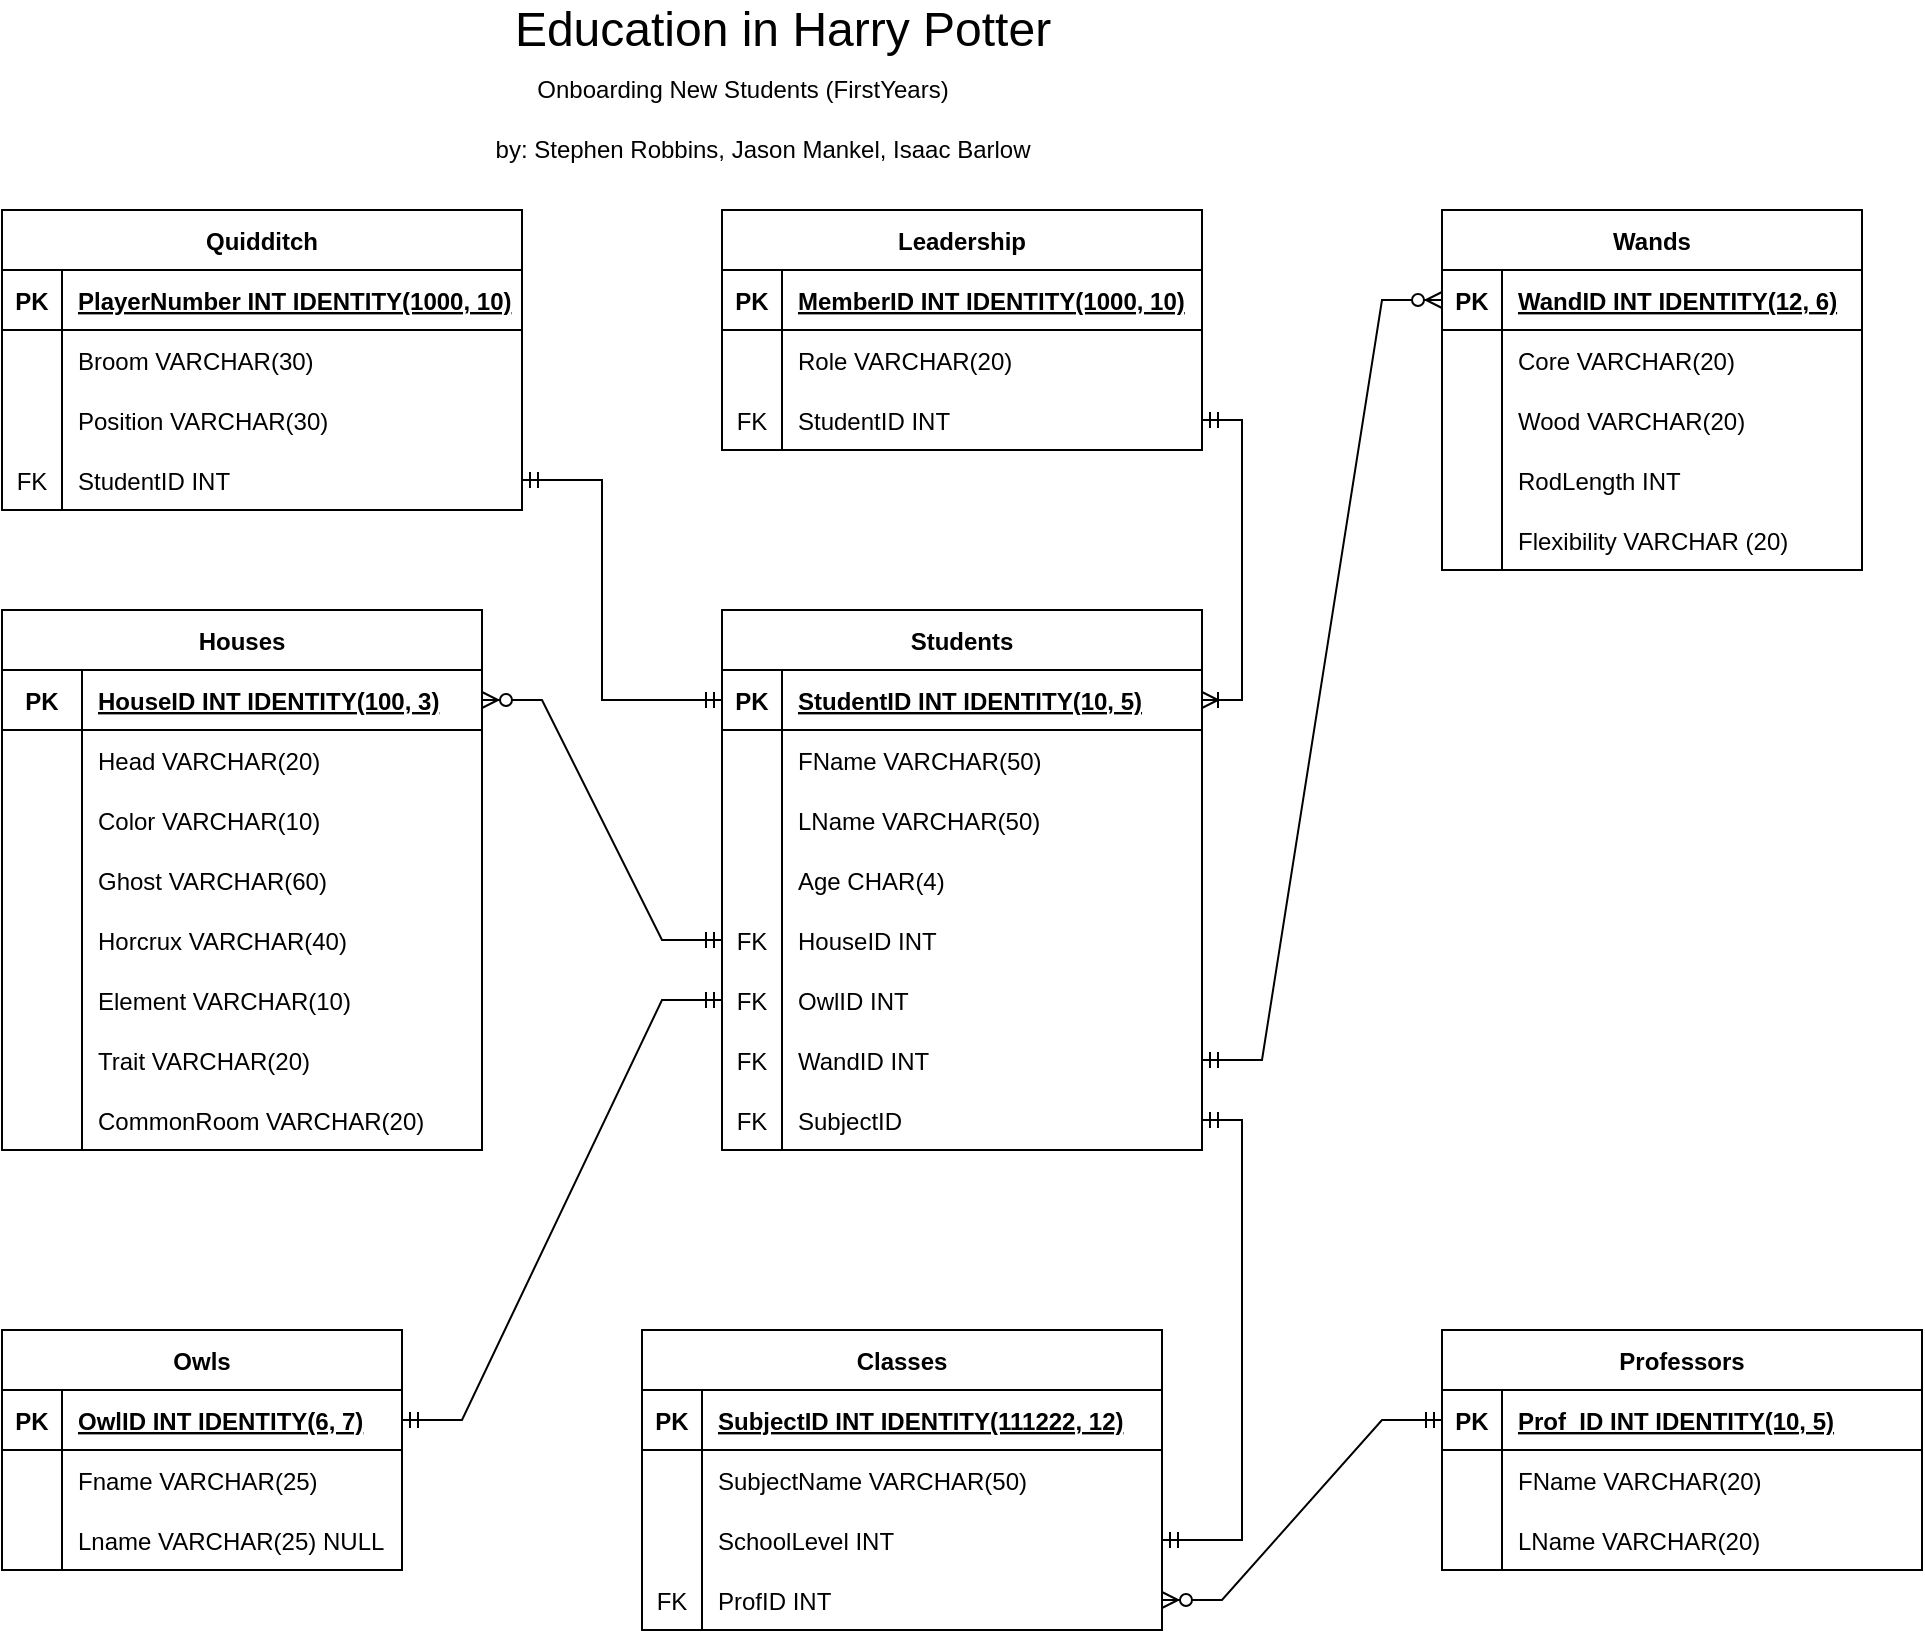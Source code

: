 <mxfile version="17.4.3" type="github">
  <diagram id="U9MsJxQ1fenHRwTIjCpt" name="Page-1">
    <mxGraphModel dx="722" dy="573" grid="1" gridSize="10" guides="1" tooltips="1" connect="0" arrows="0" fold="1" page="1" pageScale="1" pageWidth="850" pageHeight="1100" math="0" shadow="0">
      <root>
        <mxCell id="0" />
        <mxCell id="1" parent="0" />
        <mxCell id="-ZG44ZCdOxZZcYwlkN5d-154" value="Students" style="shape=table;startSize=30;container=1;collapsible=1;childLayout=tableLayout;fixedRows=1;rowLines=0;fontStyle=1;align=center;resizeLast=1;" parent="1" vertex="1">
          <mxGeometry x="440" y="360" width="240" height="270" as="geometry" />
        </mxCell>
        <mxCell id="-ZG44ZCdOxZZcYwlkN5d-155" value="" style="shape=tableRow;horizontal=0;startSize=0;swimlaneHead=0;swimlaneBody=0;fillColor=none;collapsible=0;dropTarget=0;points=[[0,0.5],[1,0.5]];portConstraint=eastwest;top=0;left=0;right=0;bottom=1;" parent="-ZG44ZCdOxZZcYwlkN5d-154" vertex="1">
          <mxGeometry y="30" width="240" height="30" as="geometry" />
        </mxCell>
        <mxCell id="-ZG44ZCdOxZZcYwlkN5d-156" value="PK" style="shape=partialRectangle;connectable=0;fillColor=none;top=0;left=0;bottom=0;right=0;fontStyle=1;overflow=hidden;" parent="-ZG44ZCdOxZZcYwlkN5d-155" vertex="1">
          <mxGeometry width="30" height="30" as="geometry">
            <mxRectangle width="30" height="30" as="alternateBounds" />
          </mxGeometry>
        </mxCell>
        <mxCell id="-ZG44ZCdOxZZcYwlkN5d-157" value="StudentID INT IDENTITY(10, 5)" style="shape=partialRectangle;connectable=0;fillColor=none;top=0;left=0;bottom=0;right=0;align=left;spacingLeft=6;fontStyle=5;overflow=hidden;" parent="-ZG44ZCdOxZZcYwlkN5d-155" vertex="1">
          <mxGeometry x="30" width="210" height="30" as="geometry">
            <mxRectangle width="210" height="30" as="alternateBounds" />
          </mxGeometry>
        </mxCell>
        <mxCell id="-ZG44ZCdOxZZcYwlkN5d-158" value="" style="shape=tableRow;horizontal=0;startSize=0;swimlaneHead=0;swimlaneBody=0;fillColor=none;collapsible=0;dropTarget=0;points=[[0,0.5],[1,0.5]];portConstraint=eastwest;top=0;left=0;right=0;bottom=0;" parent="-ZG44ZCdOxZZcYwlkN5d-154" vertex="1">
          <mxGeometry y="60" width="240" height="30" as="geometry" />
        </mxCell>
        <mxCell id="-ZG44ZCdOxZZcYwlkN5d-159" value="" style="shape=partialRectangle;connectable=0;fillColor=none;top=0;left=0;bottom=0;right=0;editable=1;overflow=hidden;" parent="-ZG44ZCdOxZZcYwlkN5d-158" vertex="1">
          <mxGeometry width="30" height="30" as="geometry">
            <mxRectangle width="30" height="30" as="alternateBounds" />
          </mxGeometry>
        </mxCell>
        <mxCell id="-ZG44ZCdOxZZcYwlkN5d-160" value="FName VARCHAR(50)" style="shape=partialRectangle;connectable=0;fillColor=none;top=0;left=0;bottom=0;right=0;align=left;spacingLeft=6;overflow=hidden;" parent="-ZG44ZCdOxZZcYwlkN5d-158" vertex="1">
          <mxGeometry x="30" width="210" height="30" as="geometry">
            <mxRectangle width="210" height="30" as="alternateBounds" />
          </mxGeometry>
        </mxCell>
        <mxCell id="-ZG44ZCdOxZZcYwlkN5d-161" value="" style="shape=tableRow;horizontal=0;startSize=0;swimlaneHead=0;swimlaneBody=0;fillColor=none;collapsible=0;dropTarget=0;points=[[0,0.5],[1,0.5]];portConstraint=eastwest;top=0;left=0;right=0;bottom=0;" parent="-ZG44ZCdOxZZcYwlkN5d-154" vertex="1">
          <mxGeometry y="90" width="240" height="30" as="geometry" />
        </mxCell>
        <mxCell id="-ZG44ZCdOxZZcYwlkN5d-162" value="" style="shape=partialRectangle;connectable=0;fillColor=none;top=0;left=0;bottom=0;right=0;editable=1;overflow=hidden;" parent="-ZG44ZCdOxZZcYwlkN5d-161" vertex="1">
          <mxGeometry width="30" height="30" as="geometry">
            <mxRectangle width="30" height="30" as="alternateBounds" />
          </mxGeometry>
        </mxCell>
        <mxCell id="-ZG44ZCdOxZZcYwlkN5d-163" value="LName VARCHAR(50)" style="shape=partialRectangle;connectable=0;fillColor=none;top=0;left=0;bottom=0;right=0;align=left;spacingLeft=6;overflow=hidden;" parent="-ZG44ZCdOxZZcYwlkN5d-161" vertex="1">
          <mxGeometry x="30" width="210" height="30" as="geometry">
            <mxRectangle width="210" height="30" as="alternateBounds" />
          </mxGeometry>
        </mxCell>
        <mxCell id="-ZG44ZCdOxZZcYwlkN5d-164" value="" style="shape=tableRow;horizontal=0;startSize=0;swimlaneHead=0;swimlaneBody=0;fillColor=none;collapsible=0;dropTarget=0;points=[[0,0.5],[1,0.5]];portConstraint=eastwest;top=0;left=0;right=0;bottom=0;" parent="-ZG44ZCdOxZZcYwlkN5d-154" vertex="1">
          <mxGeometry y="120" width="240" height="30" as="geometry" />
        </mxCell>
        <mxCell id="-ZG44ZCdOxZZcYwlkN5d-165" value="" style="shape=partialRectangle;connectable=0;fillColor=none;top=0;left=0;bottom=0;right=0;editable=1;overflow=hidden;" parent="-ZG44ZCdOxZZcYwlkN5d-164" vertex="1">
          <mxGeometry width="30" height="30" as="geometry">
            <mxRectangle width="30" height="30" as="alternateBounds" />
          </mxGeometry>
        </mxCell>
        <mxCell id="-ZG44ZCdOxZZcYwlkN5d-166" value="Age CHAR(4)" style="shape=partialRectangle;connectable=0;fillColor=none;top=0;left=0;bottom=0;right=0;align=left;spacingLeft=6;overflow=hidden;" parent="-ZG44ZCdOxZZcYwlkN5d-164" vertex="1">
          <mxGeometry x="30" width="210" height="30" as="geometry">
            <mxRectangle width="210" height="30" as="alternateBounds" />
          </mxGeometry>
        </mxCell>
        <mxCell id="-ZG44ZCdOxZZcYwlkN5d-338" value="" style="shape=tableRow;horizontal=0;startSize=0;swimlaneHead=0;swimlaneBody=0;fillColor=none;collapsible=0;dropTarget=0;points=[[0,0.5],[1,0.5]];portConstraint=eastwest;top=0;left=0;right=0;bottom=0;" parent="-ZG44ZCdOxZZcYwlkN5d-154" vertex="1">
          <mxGeometry y="150" width="240" height="30" as="geometry" />
        </mxCell>
        <mxCell id="-ZG44ZCdOxZZcYwlkN5d-339" value="FK" style="shape=partialRectangle;connectable=0;fillColor=none;top=0;left=0;bottom=0;right=0;editable=1;overflow=hidden;" parent="-ZG44ZCdOxZZcYwlkN5d-338" vertex="1">
          <mxGeometry width="30" height="30" as="geometry">
            <mxRectangle width="30" height="30" as="alternateBounds" />
          </mxGeometry>
        </mxCell>
        <mxCell id="-ZG44ZCdOxZZcYwlkN5d-340" value="HouseID INT" style="shape=partialRectangle;connectable=0;fillColor=none;top=0;left=0;bottom=0;right=0;align=left;spacingLeft=6;overflow=hidden;" parent="-ZG44ZCdOxZZcYwlkN5d-338" vertex="1">
          <mxGeometry x="30" width="210" height="30" as="geometry">
            <mxRectangle width="210" height="30" as="alternateBounds" />
          </mxGeometry>
        </mxCell>
        <mxCell id="-ZG44ZCdOxZZcYwlkN5d-347" value="" style="shape=tableRow;horizontal=0;startSize=0;swimlaneHead=0;swimlaneBody=0;fillColor=none;collapsible=0;dropTarget=0;points=[[0,0.5],[1,0.5]];portConstraint=eastwest;top=0;left=0;right=0;bottom=0;" parent="-ZG44ZCdOxZZcYwlkN5d-154" vertex="1">
          <mxGeometry y="180" width="240" height="30" as="geometry" />
        </mxCell>
        <mxCell id="-ZG44ZCdOxZZcYwlkN5d-348" value="FK" style="shape=partialRectangle;connectable=0;fillColor=none;top=0;left=0;bottom=0;right=0;editable=1;overflow=hidden;" parent="-ZG44ZCdOxZZcYwlkN5d-347" vertex="1">
          <mxGeometry width="30" height="30" as="geometry">
            <mxRectangle width="30" height="30" as="alternateBounds" />
          </mxGeometry>
        </mxCell>
        <mxCell id="-ZG44ZCdOxZZcYwlkN5d-349" value="OwlID INT" style="shape=partialRectangle;connectable=0;fillColor=none;top=0;left=0;bottom=0;right=0;align=left;spacingLeft=6;overflow=hidden;" parent="-ZG44ZCdOxZZcYwlkN5d-347" vertex="1">
          <mxGeometry x="30" width="210" height="30" as="geometry">
            <mxRectangle width="210" height="30" as="alternateBounds" />
          </mxGeometry>
        </mxCell>
        <mxCell id="-ZG44ZCdOxZZcYwlkN5d-344" value="" style="shape=tableRow;horizontal=0;startSize=0;swimlaneHead=0;swimlaneBody=0;fillColor=none;collapsible=0;dropTarget=0;points=[[0,0.5],[1,0.5]];portConstraint=eastwest;top=0;left=0;right=0;bottom=0;" parent="-ZG44ZCdOxZZcYwlkN5d-154" vertex="1">
          <mxGeometry y="210" width="240" height="30" as="geometry" />
        </mxCell>
        <mxCell id="-ZG44ZCdOxZZcYwlkN5d-345" value="FK" style="shape=partialRectangle;connectable=0;fillColor=none;top=0;left=0;bottom=0;right=0;editable=1;overflow=hidden;" parent="-ZG44ZCdOxZZcYwlkN5d-344" vertex="1">
          <mxGeometry width="30" height="30" as="geometry">
            <mxRectangle width="30" height="30" as="alternateBounds" />
          </mxGeometry>
        </mxCell>
        <mxCell id="-ZG44ZCdOxZZcYwlkN5d-346" value="WandID INT" style="shape=partialRectangle;connectable=0;fillColor=none;top=0;left=0;bottom=0;right=0;align=left;spacingLeft=6;overflow=hidden;" parent="-ZG44ZCdOxZZcYwlkN5d-344" vertex="1">
          <mxGeometry x="30" width="210" height="30" as="geometry">
            <mxRectangle width="210" height="30" as="alternateBounds" />
          </mxGeometry>
        </mxCell>
        <mxCell id="-ZG44ZCdOxZZcYwlkN5d-341" value="" style="shape=tableRow;horizontal=0;startSize=0;swimlaneHead=0;swimlaneBody=0;fillColor=none;collapsible=0;dropTarget=0;points=[[0,0.5],[1,0.5]];portConstraint=eastwest;top=0;left=0;right=0;bottom=0;" parent="-ZG44ZCdOxZZcYwlkN5d-154" vertex="1">
          <mxGeometry y="240" width="240" height="30" as="geometry" />
        </mxCell>
        <mxCell id="-ZG44ZCdOxZZcYwlkN5d-342" value="FK" style="shape=partialRectangle;connectable=0;fillColor=none;top=0;left=0;bottom=0;right=0;editable=1;overflow=hidden;" parent="-ZG44ZCdOxZZcYwlkN5d-341" vertex="1">
          <mxGeometry width="30" height="30" as="geometry">
            <mxRectangle width="30" height="30" as="alternateBounds" />
          </mxGeometry>
        </mxCell>
        <mxCell id="-ZG44ZCdOxZZcYwlkN5d-343" value="SubjectID" style="shape=partialRectangle;connectable=0;fillColor=none;top=0;left=0;bottom=0;right=0;align=left;spacingLeft=6;overflow=hidden;" parent="-ZG44ZCdOxZZcYwlkN5d-341" vertex="1">
          <mxGeometry x="30" width="210" height="30" as="geometry">
            <mxRectangle width="210" height="30" as="alternateBounds" />
          </mxGeometry>
        </mxCell>
        <mxCell id="-ZG44ZCdOxZZcYwlkN5d-170" value="Houses" style="shape=table;startSize=30;container=1;collapsible=1;childLayout=tableLayout;fixedRows=1;rowLines=0;fontStyle=1;align=center;resizeLast=1;" parent="1" vertex="1">
          <mxGeometry x="80" y="360" width="240" height="270" as="geometry" />
        </mxCell>
        <mxCell id="-ZG44ZCdOxZZcYwlkN5d-171" value="" style="shape=tableRow;horizontal=0;startSize=0;swimlaneHead=0;swimlaneBody=0;fillColor=none;collapsible=0;dropTarget=0;points=[[0,0.5],[1,0.5]];portConstraint=eastwest;top=0;left=0;right=0;bottom=1;" parent="-ZG44ZCdOxZZcYwlkN5d-170" vertex="1">
          <mxGeometry y="30" width="240" height="30" as="geometry" />
        </mxCell>
        <mxCell id="-ZG44ZCdOxZZcYwlkN5d-172" value="PK" style="shape=partialRectangle;connectable=0;fillColor=none;top=0;left=0;bottom=0;right=0;fontStyle=1;overflow=hidden;" parent="-ZG44ZCdOxZZcYwlkN5d-171" vertex="1">
          <mxGeometry width="40" height="30" as="geometry">
            <mxRectangle width="40" height="30" as="alternateBounds" />
          </mxGeometry>
        </mxCell>
        <mxCell id="-ZG44ZCdOxZZcYwlkN5d-173" value="HouseID INT IDENTITY(100, 3)" style="shape=partialRectangle;connectable=0;fillColor=none;top=0;left=0;bottom=0;right=0;align=left;spacingLeft=6;fontStyle=5;overflow=hidden;" parent="-ZG44ZCdOxZZcYwlkN5d-171" vertex="1">
          <mxGeometry x="40" width="200" height="30" as="geometry">
            <mxRectangle width="200" height="30" as="alternateBounds" />
          </mxGeometry>
        </mxCell>
        <mxCell id="-ZG44ZCdOxZZcYwlkN5d-177" value="" style="shape=tableRow;horizontal=0;startSize=0;swimlaneHead=0;swimlaneBody=0;fillColor=none;collapsible=0;dropTarget=0;points=[[0,0.5],[1,0.5]];portConstraint=eastwest;top=0;left=0;right=0;bottom=0;" parent="-ZG44ZCdOxZZcYwlkN5d-170" vertex="1">
          <mxGeometry y="60" width="240" height="30" as="geometry" />
        </mxCell>
        <mxCell id="-ZG44ZCdOxZZcYwlkN5d-178" value="" style="shape=partialRectangle;connectable=0;fillColor=none;top=0;left=0;bottom=0;right=0;editable=1;overflow=hidden;" parent="-ZG44ZCdOxZZcYwlkN5d-177" vertex="1">
          <mxGeometry width="40" height="30" as="geometry">
            <mxRectangle width="40" height="30" as="alternateBounds" />
          </mxGeometry>
        </mxCell>
        <mxCell id="-ZG44ZCdOxZZcYwlkN5d-179" value="Head VARCHAR(20)" style="shape=partialRectangle;connectable=0;fillColor=none;top=0;left=0;bottom=0;right=0;align=left;spacingLeft=6;overflow=hidden;" parent="-ZG44ZCdOxZZcYwlkN5d-177" vertex="1">
          <mxGeometry x="40" width="200" height="30" as="geometry">
            <mxRectangle width="200" height="30" as="alternateBounds" />
          </mxGeometry>
        </mxCell>
        <mxCell id="-ZG44ZCdOxZZcYwlkN5d-180" value="" style="shape=tableRow;horizontal=0;startSize=0;swimlaneHead=0;swimlaneBody=0;fillColor=none;collapsible=0;dropTarget=0;points=[[0,0.5],[1,0.5]];portConstraint=eastwest;top=0;left=0;right=0;bottom=0;" parent="-ZG44ZCdOxZZcYwlkN5d-170" vertex="1">
          <mxGeometry y="90" width="240" height="30" as="geometry" />
        </mxCell>
        <mxCell id="-ZG44ZCdOxZZcYwlkN5d-181" value="" style="shape=partialRectangle;connectable=0;fillColor=none;top=0;left=0;bottom=0;right=0;editable=1;overflow=hidden;" parent="-ZG44ZCdOxZZcYwlkN5d-180" vertex="1">
          <mxGeometry width="40" height="30" as="geometry">
            <mxRectangle width="40" height="30" as="alternateBounds" />
          </mxGeometry>
        </mxCell>
        <mxCell id="-ZG44ZCdOxZZcYwlkN5d-182" value="Color VARCHAR(10)" style="shape=partialRectangle;connectable=0;fillColor=none;top=0;left=0;bottom=0;right=0;align=left;spacingLeft=6;overflow=hidden;" parent="-ZG44ZCdOxZZcYwlkN5d-180" vertex="1">
          <mxGeometry x="40" width="200" height="30" as="geometry">
            <mxRectangle width="200" height="30" as="alternateBounds" />
          </mxGeometry>
        </mxCell>
        <mxCell id="-ZG44ZCdOxZZcYwlkN5d-183" value="" style="shape=tableRow;horizontal=0;startSize=0;swimlaneHead=0;swimlaneBody=0;fillColor=none;collapsible=0;dropTarget=0;points=[[0,0.5],[1,0.5]];portConstraint=eastwest;top=0;left=0;right=0;bottom=0;" parent="-ZG44ZCdOxZZcYwlkN5d-170" vertex="1">
          <mxGeometry y="120" width="240" height="30" as="geometry" />
        </mxCell>
        <mxCell id="-ZG44ZCdOxZZcYwlkN5d-184" value="" style="shape=partialRectangle;connectable=0;fillColor=none;top=0;left=0;bottom=0;right=0;editable=1;overflow=hidden;" parent="-ZG44ZCdOxZZcYwlkN5d-183" vertex="1">
          <mxGeometry width="40" height="30" as="geometry">
            <mxRectangle width="40" height="30" as="alternateBounds" />
          </mxGeometry>
        </mxCell>
        <mxCell id="-ZG44ZCdOxZZcYwlkN5d-185" value="Ghost VARCHAR(60)" style="shape=partialRectangle;connectable=0;fillColor=none;top=0;left=0;bottom=0;right=0;align=left;spacingLeft=6;overflow=hidden;" parent="-ZG44ZCdOxZZcYwlkN5d-183" vertex="1">
          <mxGeometry x="40" width="200" height="30" as="geometry">
            <mxRectangle width="200" height="30" as="alternateBounds" />
          </mxGeometry>
        </mxCell>
        <mxCell id="-ZG44ZCdOxZZcYwlkN5d-186" value="" style="shape=tableRow;horizontal=0;startSize=0;swimlaneHead=0;swimlaneBody=0;fillColor=none;collapsible=0;dropTarget=0;points=[[0,0.5],[1,0.5]];portConstraint=eastwest;top=0;left=0;right=0;bottom=0;" parent="-ZG44ZCdOxZZcYwlkN5d-170" vertex="1">
          <mxGeometry y="150" width="240" height="30" as="geometry" />
        </mxCell>
        <mxCell id="-ZG44ZCdOxZZcYwlkN5d-187" value="" style="shape=partialRectangle;connectable=0;fillColor=none;top=0;left=0;bottom=0;right=0;editable=1;overflow=hidden;" parent="-ZG44ZCdOxZZcYwlkN5d-186" vertex="1">
          <mxGeometry width="40" height="30" as="geometry">
            <mxRectangle width="40" height="30" as="alternateBounds" />
          </mxGeometry>
        </mxCell>
        <mxCell id="-ZG44ZCdOxZZcYwlkN5d-188" value="Horcrux VARCHAR(40)" style="shape=partialRectangle;connectable=0;fillColor=none;top=0;left=0;bottom=0;right=0;align=left;spacingLeft=6;overflow=hidden;" parent="-ZG44ZCdOxZZcYwlkN5d-186" vertex="1">
          <mxGeometry x="40" width="200" height="30" as="geometry">
            <mxRectangle width="200" height="30" as="alternateBounds" />
          </mxGeometry>
        </mxCell>
        <mxCell id="-ZG44ZCdOxZZcYwlkN5d-189" value="" style="shape=tableRow;horizontal=0;startSize=0;swimlaneHead=0;swimlaneBody=0;fillColor=none;collapsible=0;dropTarget=0;points=[[0,0.5],[1,0.5]];portConstraint=eastwest;top=0;left=0;right=0;bottom=0;" parent="-ZG44ZCdOxZZcYwlkN5d-170" vertex="1">
          <mxGeometry y="180" width="240" height="30" as="geometry" />
        </mxCell>
        <mxCell id="-ZG44ZCdOxZZcYwlkN5d-190" value="" style="shape=partialRectangle;connectable=0;fillColor=none;top=0;left=0;bottom=0;right=0;editable=1;overflow=hidden;" parent="-ZG44ZCdOxZZcYwlkN5d-189" vertex="1">
          <mxGeometry width="40" height="30" as="geometry">
            <mxRectangle width="40" height="30" as="alternateBounds" />
          </mxGeometry>
        </mxCell>
        <mxCell id="-ZG44ZCdOxZZcYwlkN5d-191" value="Element VARCHAR(10)" style="shape=partialRectangle;connectable=0;fillColor=none;top=0;left=0;bottom=0;right=0;align=left;spacingLeft=6;overflow=hidden;" parent="-ZG44ZCdOxZZcYwlkN5d-189" vertex="1">
          <mxGeometry x="40" width="200" height="30" as="geometry">
            <mxRectangle width="200" height="30" as="alternateBounds" />
          </mxGeometry>
        </mxCell>
        <mxCell id="-ZG44ZCdOxZZcYwlkN5d-192" value="" style="shape=tableRow;horizontal=0;startSize=0;swimlaneHead=0;swimlaneBody=0;fillColor=none;collapsible=0;dropTarget=0;points=[[0,0.5],[1,0.5]];portConstraint=eastwest;top=0;left=0;right=0;bottom=0;" parent="-ZG44ZCdOxZZcYwlkN5d-170" vertex="1">
          <mxGeometry y="210" width="240" height="30" as="geometry" />
        </mxCell>
        <mxCell id="-ZG44ZCdOxZZcYwlkN5d-193" value="" style="shape=partialRectangle;connectable=0;fillColor=none;top=0;left=0;bottom=0;right=0;editable=1;overflow=hidden;" parent="-ZG44ZCdOxZZcYwlkN5d-192" vertex="1">
          <mxGeometry width="40" height="30" as="geometry">
            <mxRectangle width="40" height="30" as="alternateBounds" />
          </mxGeometry>
        </mxCell>
        <mxCell id="-ZG44ZCdOxZZcYwlkN5d-194" value="Trait VARCHAR(20)" style="shape=partialRectangle;connectable=0;fillColor=none;top=0;left=0;bottom=0;right=0;align=left;spacingLeft=6;overflow=hidden;" parent="-ZG44ZCdOxZZcYwlkN5d-192" vertex="1">
          <mxGeometry x="40" width="200" height="30" as="geometry">
            <mxRectangle width="200" height="30" as="alternateBounds" />
          </mxGeometry>
        </mxCell>
        <mxCell id="-ZG44ZCdOxZZcYwlkN5d-335" value="" style="shape=tableRow;horizontal=0;startSize=0;swimlaneHead=0;swimlaneBody=0;fillColor=none;collapsible=0;dropTarget=0;points=[[0,0.5],[1,0.5]];portConstraint=eastwest;top=0;left=0;right=0;bottom=0;" parent="-ZG44ZCdOxZZcYwlkN5d-170" vertex="1">
          <mxGeometry y="240" width="240" height="30" as="geometry" />
        </mxCell>
        <mxCell id="-ZG44ZCdOxZZcYwlkN5d-336" value="" style="shape=partialRectangle;connectable=0;fillColor=none;top=0;left=0;bottom=0;right=0;editable=1;overflow=hidden;" parent="-ZG44ZCdOxZZcYwlkN5d-335" vertex="1">
          <mxGeometry width="40" height="30" as="geometry">
            <mxRectangle width="40" height="30" as="alternateBounds" />
          </mxGeometry>
        </mxCell>
        <mxCell id="-ZG44ZCdOxZZcYwlkN5d-337" value="CommonRoom VARCHAR(20)" style="shape=partialRectangle;connectable=0;fillColor=none;top=0;left=0;bottom=0;right=0;align=left;spacingLeft=6;overflow=hidden;" parent="-ZG44ZCdOxZZcYwlkN5d-335" vertex="1">
          <mxGeometry x="40" width="200" height="30" as="geometry">
            <mxRectangle width="200" height="30" as="alternateBounds" />
          </mxGeometry>
        </mxCell>
        <mxCell id="-ZG44ZCdOxZZcYwlkN5d-195" value="Classes" style="shape=table;startSize=30;container=1;collapsible=1;childLayout=tableLayout;fixedRows=1;rowLines=0;fontStyle=1;align=center;resizeLast=1;" parent="1" vertex="1">
          <mxGeometry x="400" y="720" width="260" height="150" as="geometry" />
        </mxCell>
        <mxCell id="-ZG44ZCdOxZZcYwlkN5d-196" value="" style="shape=tableRow;horizontal=0;startSize=0;swimlaneHead=0;swimlaneBody=0;fillColor=none;collapsible=0;dropTarget=0;points=[[0,0.5],[1,0.5]];portConstraint=eastwest;top=0;left=0;right=0;bottom=1;" parent="-ZG44ZCdOxZZcYwlkN5d-195" vertex="1">
          <mxGeometry y="30" width="260" height="30" as="geometry" />
        </mxCell>
        <mxCell id="-ZG44ZCdOxZZcYwlkN5d-197" value="PK" style="shape=partialRectangle;connectable=0;fillColor=none;top=0;left=0;bottom=0;right=0;fontStyle=1;overflow=hidden;" parent="-ZG44ZCdOxZZcYwlkN5d-196" vertex="1">
          <mxGeometry width="30" height="30" as="geometry">
            <mxRectangle width="30" height="30" as="alternateBounds" />
          </mxGeometry>
        </mxCell>
        <mxCell id="-ZG44ZCdOxZZcYwlkN5d-198" value="SubjectID INT IDENTITY(111222, 12)" style="shape=partialRectangle;connectable=0;fillColor=none;top=0;left=0;bottom=0;right=0;align=left;spacingLeft=6;fontStyle=5;overflow=hidden;" parent="-ZG44ZCdOxZZcYwlkN5d-196" vertex="1">
          <mxGeometry x="30" width="230" height="30" as="geometry">
            <mxRectangle width="230" height="30" as="alternateBounds" />
          </mxGeometry>
        </mxCell>
        <mxCell id="-ZG44ZCdOxZZcYwlkN5d-199" value="" style="shape=tableRow;horizontal=0;startSize=0;swimlaneHead=0;swimlaneBody=0;fillColor=none;collapsible=0;dropTarget=0;points=[[0,0.5],[1,0.5]];portConstraint=eastwest;top=0;left=0;right=0;bottom=0;" parent="-ZG44ZCdOxZZcYwlkN5d-195" vertex="1">
          <mxGeometry y="60" width="260" height="30" as="geometry" />
        </mxCell>
        <mxCell id="-ZG44ZCdOxZZcYwlkN5d-200" value="" style="shape=partialRectangle;connectable=0;fillColor=none;top=0;left=0;bottom=0;right=0;editable=1;overflow=hidden;" parent="-ZG44ZCdOxZZcYwlkN5d-199" vertex="1">
          <mxGeometry width="30" height="30" as="geometry">
            <mxRectangle width="30" height="30" as="alternateBounds" />
          </mxGeometry>
        </mxCell>
        <mxCell id="-ZG44ZCdOxZZcYwlkN5d-201" value="SubjectName VARCHAR(50)" style="shape=partialRectangle;connectable=0;fillColor=none;top=0;left=0;bottom=0;right=0;align=left;spacingLeft=6;overflow=hidden;" parent="-ZG44ZCdOxZZcYwlkN5d-199" vertex="1">
          <mxGeometry x="30" width="230" height="30" as="geometry">
            <mxRectangle width="230" height="30" as="alternateBounds" />
          </mxGeometry>
        </mxCell>
        <mxCell id="-ZG44ZCdOxZZcYwlkN5d-362" value="" style="shape=tableRow;horizontal=0;startSize=0;swimlaneHead=0;swimlaneBody=0;fillColor=none;collapsible=0;dropTarget=0;points=[[0,0.5],[1,0.5]];portConstraint=eastwest;top=0;left=0;right=0;bottom=0;" parent="-ZG44ZCdOxZZcYwlkN5d-195" vertex="1">
          <mxGeometry y="90" width="260" height="30" as="geometry" />
        </mxCell>
        <mxCell id="-ZG44ZCdOxZZcYwlkN5d-363" value="" style="shape=partialRectangle;connectable=0;fillColor=none;top=0;left=0;bottom=0;right=0;editable=1;overflow=hidden;" parent="-ZG44ZCdOxZZcYwlkN5d-362" vertex="1">
          <mxGeometry width="30" height="30" as="geometry">
            <mxRectangle width="30" height="30" as="alternateBounds" />
          </mxGeometry>
        </mxCell>
        <mxCell id="-ZG44ZCdOxZZcYwlkN5d-364" value="SchoolLevel INT" style="shape=partialRectangle;connectable=0;fillColor=none;top=0;left=0;bottom=0;right=0;align=left;spacingLeft=6;overflow=hidden;" parent="-ZG44ZCdOxZZcYwlkN5d-362" vertex="1">
          <mxGeometry x="30" width="230" height="30" as="geometry">
            <mxRectangle width="230" height="30" as="alternateBounds" />
          </mxGeometry>
        </mxCell>
        <mxCell id="-ZG44ZCdOxZZcYwlkN5d-202" value="" style="shape=tableRow;horizontal=0;startSize=0;swimlaneHead=0;swimlaneBody=0;fillColor=none;collapsible=0;dropTarget=0;points=[[0,0.5],[1,0.5]];portConstraint=eastwest;top=0;left=0;right=0;bottom=0;" parent="-ZG44ZCdOxZZcYwlkN5d-195" vertex="1">
          <mxGeometry y="120" width="260" height="30" as="geometry" />
        </mxCell>
        <mxCell id="-ZG44ZCdOxZZcYwlkN5d-203" value="FK" style="shape=partialRectangle;connectable=0;fillColor=none;top=0;left=0;bottom=0;right=0;editable=1;overflow=hidden;" parent="-ZG44ZCdOxZZcYwlkN5d-202" vertex="1">
          <mxGeometry width="30" height="30" as="geometry">
            <mxRectangle width="30" height="30" as="alternateBounds" />
          </mxGeometry>
        </mxCell>
        <mxCell id="-ZG44ZCdOxZZcYwlkN5d-204" value="ProfID INT" style="shape=partialRectangle;connectable=0;fillColor=none;top=0;left=0;bottom=0;right=0;align=left;spacingLeft=6;overflow=hidden;" parent="-ZG44ZCdOxZZcYwlkN5d-202" vertex="1">
          <mxGeometry x="30" width="230" height="30" as="geometry">
            <mxRectangle width="230" height="30" as="alternateBounds" />
          </mxGeometry>
        </mxCell>
        <mxCell id="-ZG44ZCdOxZZcYwlkN5d-220" value="&lt;font style=&quot;font-size: 24px&quot;&gt;Education in Harry Potter&lt;/font&gt;" style="text;html=1;align=center;verticalAlign=middle;resizable=0;points=[];autosize=1;strokeColor=none;fillColor=none;" parent="1" vertex="1">
          <mxGeometry x="330" y="60" width="280" height="20" as="geometry" />
        </mxCell>
        <mxCell id="-ZG44ZCdOxZZcYwlkN5d-221" value="Leadership" style="shape=table;startSize=30;container=1;collapsible=1;childLayout=tableLayout;fixedRows=1;rowLines=0;fontStyle=1;align=center;resizeLast=1;" parent="1" vertex="1">
          <mxGeometry x="440" y="160" width="240" height="120" as="geometry" />
        </mxCell>
        <mxCell id="-ZG44ZCdOxZZcYwlkN5d-222" value="" style="shape=tableRow;horizontal=0;startSize=0;swimlaneHead=0;swimlaneBody=0;fillColor=none;collapsible=0;dropTarget=0;points=[[0,0.5],[1,0.5]];portConstraint=eastwest;top=0;left=0;right=0;bottom=1;" parent="-ZG44ZCdOxZZcYwlkN5d-221" vertex="1">
          <mxGeometry y="30" width="240" height="30" as="geometry" />
        </mxCell>
        <mxCell id="-ZG44ZCdOxZZcYwlkN5d-223" value="PK" style="shape=partialRectangle;connectable=0;fillColor=none;top=0;left=0;bottom=0;right=0;fontStyle=1;overflow=hidden;" parent="-ZG44ZCdOxZZcYwlkN5d-222" vertex="1">
          <mxGeometry width="30" height="30" as="geometry">
            <mxRectangle width="30" height="30" as="alternateBounds" />
          </mxGeometry>
        </mxCell>
        <mxCell id="-ZG44ZCdOxZZcYwlkN5d-224" value="MemberID INT IDENTITY(1000, 10)" style="shape=partialRectangle;connectable=0;fillColor=none;top=0;left=0;bottom=0;right=0;align=left;spacingLeft=6;fontStyle=5;overflow=hidden;" parent="-ZG44ZCdOxZZcYwlkN5d-222" vertex="1">
          <mxGeometry x="30" width="210" height="30" as="geometry">
            <mxRectangle width="210" height="30" as="alternateBounds" />
          </mxGeometry>
        </mxCell>
        <mxCell id="-ZG44ZCdOxZZcYwlkN5d-225" value="" style="shape=tableRow;horizontal=0;startSize=0;swimlaneHead=0;swimlaneBody=0;fillColor=none;collapsible=0;dropTarget=0;points=[[0,0.5],[1,0.5]];portConstraint=eastwest;top=0;left=0;right=0;bottom=0;" parent="-ZG44ZCdOxZZcYwlkN5d-221" vertex="1">
          <mxGeometry y="60" width="240" height="30" as="geometry" />
        </mxCell>
        <mxCell id="-ZG44ZCdOxZZcYwlkN5d-226" value="" style="shape=partialRectangle;connectable=0;fillColor=none;top=0;left=0;bottom=0;right=0;editable=1;overflow=hidden;" parent="-ZG44ZCdOxZZcYwlkN5d-225" vertex="1">
          <mxGeometry width="30" height="30" as="geometry">
            <mxRectangle width="30" height="30" as="alternateBounds" />
          </mxGeometry>
        </mxCell>
        <mxCell id="-ZG44ZCdOxZZcYwlkN5d-227" value="Role VARCHAR(20)" style="shape=partialRectangle;connectable=0;fillColor=none;top=0;left=0;bottom=0;right=0;align=left;spacingLeft=6;overflow=hidden;" parent="-ZG44ZCdOxZZcYwlkN5d-225" vertex="1">
          <mxGeometry x="30" width="210" height="30" as="geometry">
            <mxRectangle width="210" height="30" as="alternateBounds" />
          </mxGeometry>
        </mxCell>
        <mxCell id="-ZG44ZCdOxZZcYwlkN5d-231" value="" style="shape=tableRow;horizontal=0;startSize=0;swimlaneHead=0;swimlaneBody=0;fillColor=none;collapsible=0;dropTarget=0;points=[[0,0.5],[1,0.5]];portConstraint=eastwest;top=0;left=0;right=0;bottom=0;" parent="-ZG44ZCdOxZZcYwlkN5d-221" vertex="1">
          <mxGeometry y="90" width="240" height="30" as="geometry" />
        </mxCell>
        <mxCell id="-ZG44ZCdOxZZcYwlkN5d-232" value="FK" style="shape=partialRectangle;connectable=0;fillColor=none;top=0;left=0;bottom=0;right=0;editable=1;overflow=hidden;" parent="-ZG44ZCdOxZZcYwlkN5d-231" vertex="1">
          <mxGeometry width="30" height="30" as="geometry">
            <mxRectangle width="30" height="30" as="alternateBounds" />
          </mxGeometry>
        </mxCell>
        <mxCell id="-ZG44ZCdOxZZcYwlkN5d-233" value="StudentID INT" style="shape=partialRectangle;connectable=0;fillColor=none;top=0;left=0;bottom=0;right=0;align=left;spacingLeft=6;overflow=hidden;" parent="-ZG44ZCdOxZZcYwlkN5d-231" vertex="1">
          <mxGeometry x="30" width="210" height="30" as="geometry">
            <mxRectangle width="210" height="30" as="alternateBounds" />
          </mxGeometry>
        </mxCell>
        <mxCell id="-ZG44ZCdOxZZcYwlkN5d-240" value="Owls" style="shape=table;startSize=30;container=1;collapsible=1;childLayout=tableLayout;fixedRows=1;rowLines=0;fontStyle=1;align=center;resizeLast=1;" parent="1" vertex="1">
          <mxGeometry x="80" y="720" width="200" height="120" as="geometry" />
        </mxCell>
        <mxCell id="-ZG44ZCdOxZZcYwlkN5d-241" value="" style="shape=tableRow;horizontal=0;startSize=0;swimlaneHead=0;swimlaneBody=0;fillColor=none;collapsible=0;dropTarget=0;points=[[0,0.5],[1,0.5]];portConstraint=eastwest;top=0;left=0;right=0;bottom=1;" parent="-ZG44ZCdOxZZcYwlkN5d-240" vertex="1">
          <mxGeometry y="30" width="200" height="30" as="geometry" />
        </mxCell>
        <mxCell id="-ZG44ZCdOxZZcYwlkN5d-242" value="PK" style="shape=partialRectangle;connectable=0;fillColor=none;top=0;left=0;bottom=0;right=0;fontStyle=1;overflow=hidden;" parent="-ZG44ZCdOxZZcYwlkN5d-241" vertex="1">
          <mxGeometry width="30" height="30" as="geometry">
            <mxRectangle width="30" height="30" as="alternateBounds" />
          </mxGeometry>
        </mxCell>
        <mxCell id="-ZG44ZCdOxZZcYwlkN5d-243" value="OwlID INT IDENTITY(6, 7)" style="shape=partialRectangle;connectable=0;fillColor=none;top=0;left=0;bottom=0;right=0;align=left;spacingLeft=6;fontStyle=5;overflow=hidden;" parent="-ZG44ZCdOxZZcYwlkN5d-241" vertex="1">
          <mxGeometry x="30" width="170" height="30" as="geometry">
            <mxRectangle width="170" height="30" as="alternateBounds" />
          </mxGeometry>
        </mxCell>
        <mxCell id="-ZG44ZCdOxZZcYwlkN5d-244" value="" style="shape=tableRow;horizontal=0;startSize=0;swimlaneHead=0;swimlaneBody=0;fillColor=none;collapsible=0;dropTarget=0;points=[[0,0.5],[1,0.5]];portConstraint=eastwest;top=0;left=0;right=0;bottom=0;" parent="-ZG44ZCdOxZZcYwlkN5d-240" vertex="1">
          <mxGeometry y="60" width="200" height="30" as="geometry" />
        </mxCell>
        <mxCell id="-ZG44ZCdOxZZcYwlkN5d-245" value="" style="shape=partialRectangle;connectable=0;fillColor=none;top=0;left=0;bottom=0;right=0;editable=1;overflow=hidden;" parent="-ZG44ZCdOxZZcYwlkN5d-244" vertex="1">
          <mxGeometry width="30" height="30" as="geometry">
            <mxRectangle width="30" height="30" as="alternateBounds" />
          </mxGeometry>
        </mxCell>
        <mxCell id="-ZG44ZCdOxZZcYwlkN5d-246" value="Fname VARCHAR(25)" style="shape=partialRectangle;connectable=0;fillColor=none;top=0;left=0;bottom=0;right=0;align=left;spacingLeft=6;overflow=hidden;" parent="-ZG44ZCdOxZZcYwlkN5d-244" vertex="1">
          <mxGeometry x="30" width="170" height="30" as="geometry">
            <mxRectangle width="170" height="30" as="alternateBounds" />
          </mxGeometry>
        </mxCell>
        <mxCell id="-ZG44ZCdOxZZcYwlkN5d-247" value="" style="shape=tableRow;horizontal=0;startSize=0;swimlaneHead=0;swimlaneBody=0;fillColor=none;collapsible=0;dropTarget=0;points=[[0,0.5],[1,0.5]];portConstraint=eastwest;top=0;left=0;right=0;bottom=0;" parent="-ZG44ZCdOxZZcYwlkN5d-240" vertex="1">
          <mxGeometry y="90" width="200" height="30" as="geometry" />
        </mxCell>
        <mxCell id="-ZG44ZCdOxZZcYwlkN5d-248" value="" style="shape=partialRectangle;connectable=0;fillColor=none;top=0;left=0;bottom=0;right=0;editable=1;overflow=hidden;" parent="-ZG44ZCdOxZZcYwlkN5d-247" vertex="1">
          <mxGeometry width="30" height="30" as="geometry">
            <mxRectangle width="30" height="30" as="alternateBounds" />
          </mxGeometry>
        </mxCell>
        <mxCell id="-ZG44ZCdOxZZcYwlkN5d-249" value="Lname VARCHAR(25) NULL" style="shape=partialRectangle;connectable=0;fillColor=none;top=0;left=0;bottom=0;right=0;align=left;spacingLeft=6;overflow=hidden;" parent="-ZG44ZCdOxZZcYwlkN5d-247" vertex="1">
          <mxGeometry x="30" width="170" height="30" as="geometry">
            <mxRectangle width="170" height="30" as="alternateBounds" />
          </mxGeometry>
        </mxCell>
        <mxCell id="-ZG44ZCdOxZZcYwlkN5d-252" value="Wands" style="shape=table;startSize=30;container=1;collapsible=1;childLayout=tableLayout;fixedRows=1;rowLines=0;fontStyle=1;align=center;resizeLast=1;" parent="1" vertex="1">
          <mxGeometry x="800" y="160" width="210" height="180" as="geometry" />
        </mxCell>
        <mxCell id="-ZG44ZCdOxZZcYwlkN5d-253" value="" style="shape=tableRow;horizontal=0;startSize=0;swimlaneHead=0;swimlaneBody=0;fillColor=none;collapsible=0;dropTarget=0;points=[[0,0.5],[1,0.5]];portConstraint=eastwest;top=0;left=0;right=0;bottom=1;" parent="-ZG44ZCdOxZZcYwlkN5d-252" vertex="1">
          <mxGeometry y="30" width="210" height="30" as="geometry" />
        </mxCell>
        <mxCell id="-ZG44ZCdOxZZcYwlkN5d-254" value="PK" style="shape=partialRectangle;connectable=0;fillColor=none;top=0;left=0;bottom=0;right=0;fontStyle=1;overflow=hidden;" parent="-ZG44ZCdOxZZcYwlkN5d-253" vertex="1">
          <mxGeometry width="30" height="30" as="geometry">
            <mxRectangle width="30" height="30" as="alternateBounds" />
          </mxGeometry>
        </mxCell>
        <mxCell id="-ZG44ZCdOxZZcYwlkN5d-255" value="WandID INT IDENTITY(12, 6)" style="shape=partialRectangle;connectable=0;fillColor=none;top=0;left=0;bottom=0;right=0;align=left;spacingLeft=6;fontStyle=5;overflow=hidden;" parent="-ZG44ZCdOxZZcYwlkN5d-253" vertex="1">
          <mxGeometry x="30" width="180" height="30" as="geometry">
            <mxRectangle width="180" height="30" as="alternateBounds" />
          </mxGeometry>
        </mxCell>
        <mxCell id="-ZG44ZCdOxZZcYwlkN5d-256" value="" style="shape=tableRow;horizontal=0;startSize=0;swimlaneHead=0;swimlaneBody=0;fillColor=none;collapsible=0;dropTarget=0;points=[[0,0.5],[1,0.5]];portConstraint=eastwest;top=0;left=0;right=0;bottom=0;" parent="-ZG44ZCdOxZZcYwlkN5d-252" vertex="1">
          <mxGeometry y="60" width="210" height="30" as="geometry" />
        </mxCell>
        <mxCell id="-ZG44ZCdOxZZcYwlkN5d-257" value="" style="shape=partialRectangle;connectable=0;fillColor=none;top=0;left=0;bottom=0;right=0;editable=1;overflow=hidden;" parent="-ZG44ZCdOxZZcYwlkN5d-256" vertex="1">
          <mxGeometry width="30" height="30" as="geometry">
            <mxRectangle width="30" height="30" as="alternateBounds" />
          </mxGeometry>
        </mxCell>
        <mxCell id="-ZG44ZCdOxZZcYwlkN5d-258" value="Core VARCHAR(20)" style="shape=partialRectangle;connectable=0;fillColor=none;top=0;left=0;bottom=0;right=0;align=left;spacingLeft=6;overflow=hidden;" parent="-ZG44ZCdOxZZcYwlkN5d-256" vertex="1">
          <mxGeometry x="30" width="180" height="30" as="geometry">
            <mxRectangle width="180" height="30" as="alternateBounds" />
          </mxGeometry>
        </mxCell>
        <mxCell id="-ZG44ZCdOxZZcYwlkN5d-259" value="" style="shape=tableRow;horizontal=0;startSize=0;swimlaneHead=0;swimlaneBody=0;fillColor=none;collapsible=0;dropTarget=0;points=[[0,0.5],[1,0.5]];portConstraint=eastwest;top=0;left=0;right=0;bottom=0;" parent="-ZG44ZCdOxZZcYwlkN5d-252" vertex="1">
          <mxGeometry y="90" width="210" height="30" as="geometry" />
        </mxCell>
        <mxCell id="-ZG44ZCdOxZZcYwlkN5d-260" value="" style="shape=partialRectangle;connectable=0;fillColor=none;top=0;left=0;bottom=0;right=0;editable=1;overflow=hidden;" parent="-ZG44ZCdOxZZcYwlkN5d-259" vertex="1">
          <mxGeometry width="30" height="30" as="geometry">
            <mxRectangle width="30" height="30" as="alternateBounds" />
          </mxGeometry>
        </mxCell>
        <mxCell id="-ZG44ZCdOxZZcYwlkN5d-261" value="Wood VARCHAR(20)" style="shape=partialRectangle;connectable=0;fillColor=none;top=0;left=0;bottom=0;right=0;align=left;spacingLeft=6;overflow=hidden;" parent="-ZG44ZCdOxZZcYwlkN5d-259" vertex="1">
          <mxGeometry x="30" width="180" height="30" as="geometry">
            <mxRectangle width="180" height="30" as="alternateBounds" />
          </mxGeometry>
        </mxCell>
        <mxCell id="-ZG44ZCdOxZZcYwlkN5d-262" value="" style="shape=tableRow;horizontal=0;startSize=0;swimlaneHead=0;swimlaneBody=0;fillColor=none;collapsible=0;dropTarget=0;points=[[0,0.5],[1,0.5]];portConstraint=eastwest;top=0;left=0;right=0;bottom=0;" parent="-ZG44ZCdOxZZcYwlkN5d-252" vertex="1">
          <mxGeometry y="120" width="210" height="30" as="geometry" />
        </mxCell>
        <mxCell id="-ZG44ZCdOxZZcYwlkN5d-263" value="" style="shape=partialRectangle;connectable=0;fillColor=none;top=0;left=0;bottom=0;right=0;editable=1;overflow=hidden;" parent="-ZG44ZCdOxZZcYwlkN5d-262" vertex="1">
          <mxGeometry width="30" height="30" as="geometry">
            <mxRectangle width="30" height="30" as="alternateBounds" />
          </mxGeometry>
        </mxCell>
        <mxCell id="-ZG44ZCdOxZZcYwlkN5d-264" value="RodLength INT" style="shape=partialRectangle;connectable=0;fillColor=none;top=0;left=0;bottom=0;right=0;align=left;spacingLeft=6;overflow=hidden;" parent="-ZG44ZCdOxZZcYwlkN5d-262" vertex="1">
          <mxGeometry x="30" width="180" height="30" as="geometry">
            <mxRectangle width="180" height="30" as="alternateBounds" />
          </mxGeometry>
        </mxCell>
        <mxCell id="-ZG44ZCdOxZZcYwlkN5d-265" value="" style="shape=tableRow;horizontal=0;startSize=0;swimlaneHead=0;swimlaneBody=0;fillColor=none;collapsible=0;dropTarget=0;points=[[0,0.5],[1,0.5]];portConstraint=eastwest;top=0;left=0;right=0;bottom=0;" parent="-ZG44ZCdOxZZcYwlkN5d-252" vertex="1">
          <mxGeometry y="150" width="210" height="30" as="geometry" />
        </mxCell>
        <mxCell id="-ZG44ZCdOxZZcYwlkN5d-266" value="" style="shape=partialRectangle;connectable=0;fillColor=none;top=0;left=0;bottom=0;right=0;editable=1;overflow=hidden;" parent="-ZG44ZCdOxZZcYwlkN5d-265" vertex="1">
          <mxGeometry width="30" height="30" as="geometry">
            <mxRectangle width="30" height="30" as="alternateBounds" />
          </mxGeometry>
        </mxCell>
        <mxCell id="-ZG44ZCdOxZZcYwlkN5d-267" value="Flexibility VARCHAR (20)" style="shape=partialRectangle;connectable=0;fillColor=none;top=0;left=0;bottom=0;right=0;align=left;spacingLeft=6;overflow=hidden;" parent="-ZG44ZCdOxZZcYwlkN5d-265" vertex="1">
          <mxGeometry x="30" width="180" height="30" as="geometry">
            <mxRectangle width="180" height="30" as="alternateBounds" />
          </mxGeometry>
        </mxCell>
        <mxCell id="-ZG44ZCdOxZZcYwlkN5d-272" value="&lt;font style=&quot;font-size: 12px&quot;&gt;Onboarding New Students (FirstYears)&lt;/font&gt;" style="text;html=1;align=center;verticalAlign=middle;resizable=0;points=[];autosize=1;strokeColor=none;fillColor=none;" parent="1" vertex="1">
          <mxGeometry x="340" y="90" width="220" height="20" as="geometry" />
        </mxCell>
        <mxCell id="-ZG44ZCdOxZZcYwlkN5d-304" value="&lt;font style=&quot;font-size: 12px&quot;&gt;by: Stephen Robbins, Jason Mankel, Isaac Barlow&lt;/font&gt;" style="text;html=1;align=center;verticalAlign=middle;resizable=0;points=[];autosize=1;strokeColor=none;fillColor=none;" parent="1" vertex="1">
          <mxGeometry x="320" y="120" width="280" height="20" as="geometry" />
        </mxCell>
        <mxCell id="-ZG44ZCdOxZZcYwlkN5d-305" value="Professors" style="shape=table;startSize=30;container=1;collapsible=1;childLayout=tableLayout;fixedRows=1;rowLines=0;fontStyle=1;align=center;resizeLast=1;" parent="1" vertex="1">
          <mxGeometry x="800" y="720" width="240" height="120" as="geometry" />
        </mxCell>
        <mxCell id="-ZG44ZCdOxZZcYwlkN5d-306" value="" style="shape=tableRow;horizontal=0;startSize=0;swimlaneHead=0;swimlaneBody=0;fillColor=none;collapsible=0;dropTarget=0;points=[[0,0.5],[1,0.5]];portConstraint=eastwest;top=0;left=0;right=0;bottom=1;" parent="-ZG44ZCdOxZZcYwlkN5d-305" vertex="1">
          <mxGeometry y="30" width="240" height="30" as="geometry" />
        </mxCell>
        <mxCell id="-ZG44ZCdOxZZcYwlkN5d-307" value="PK" style="shape=partialRectangle;connectable=0;fillColor=none;top=0;left=0;bottom=0;right=0;fontStyle=1;overflow=hidden;" parent="-ZG44ZCdOxZZcYwlkN5d-306" vertex="1">
          <mxGeometry width="30" height="30" as="geometry">
            <mxRectangle width="30" height="30" as="alternateBounds" />
          </mxGeometry>
        </mxCell>
        <mxCell id="-ZG44ZCdOxZZcYwlkN5d-308" value="Prof_ID INT IDENTITY(10, 5)" style="shape=partialRectangle;connectable=0;fillColor=none;top=0;left=0;bottom=0;right=0;align=left;spacingLeft=6;fontStyle=5;overflow=hidden;" parent="-ZG44ZCdOxZZcYwlkN5d-306" vertex="1">
          <mxGeometry x="30" width="210" height="30" as="geometry">
            <mxRectangle width="210" height="30" as="alternateBounds" />
          </mxGeometry>
        </mxCell>
        <mxCell id="-ZG44ZCdOxZZcYwlkN5d-309" value="" style="shape=tableRow;horizontal=0;startSize=0;swimlaneHead=0;swimlaneBody=0;fillColor=none;collapsible=0;dropTarget=0;points=[[0,0.5],[1,0.5]];portConstraint=eastwest;top=0;left=0;right=0;bottom=0;" parent="-ZG44ZCdOxZZcYwlkN5d-305" vertex="1">
          <mxGeometry y="60" width="240" height="30" as="geometry" />
        </mxCell>
        <mxCell id="-ZG44ZCdOxZZcYwlkN5d-310" value="" style="shape=partialRectangle;connectable=0;fillColor=none;top=0;left=0;bottom=0;right=0;editable=1;overflow=hidden;" parent="-ZG44ZCdOxZZcYwlkN5d-309" vertex="1">
          <mxGeometry width="30" height="30" as="geometry">
            <mxRectangle width="30" height="30" as="alternateBounds" />
          </mxGeometry>
        </mxCell>
        <mxCell id="-ZG44ZCdOxZZcYwlkN5d-311" value="FName VARCHAR(20)" style="shape=partialRectangle;connectable=0;fillColor=none;top=0;left=0;bottom=0;right=0;align=left;spacingLeft=6;overflow=hidden;" parent="-ZG44ZCdOxZZcYwlkN5d-309" vertex="1">
          <mxGeometry x="30" width="210" height="30" as="geometry">
            <mxRectangle width="210" height="30" as="alternateBounds" />
          </mxGeometry>
        </mxCell>
        <mxCell id="-ZG44ZCdOxZZcYwlkN5d-312" value="" style="shape=tableRow;horizontal=0;startSize=0;swimlaneHead=0;swimlaneBody=0;fillColor=none;collapsible=0;dropTarget=0;points=[[0,0.5],[1,0.5]];portConstraint=eastwest;top=0;left=0;right=0;bottom=0;" parent="-ZG44ZCdOxZZcYwlkN5d-305" vertex="1">
          <mxGeometry y="90" width="240" height="30" as="geometry" />
        </mxCell>
        <mxCell id="-ZG44ZCdOxZZcYwlkN5d-313" value="" style="shape=partialRectangle;connectable=0;fillColor=none;top=0;left=0;bottom=0;right=0;editable=1;overflow=hidden;" parent="-ZG44ZCdOxZZcYwlkN5d-312" vertex="1">
          <mxGeometry width="30" height="30" as="geometry">
            <mxRectangle width="30" height="30" as="alternateBounds" />
          </mxGeometry>
        </mxCell>
        <mxCell id="-ZG44ZCdOxZZcYwlkN5d-314" value="LName VARCHAR(20) " style="shape=partialRectangle;connectable=0;fillColor=none;top=0;left=0;bottom=0;right=0;align=left;spacingLeft=6;overflow=hidden;" parent="-ZG44ZCdOxZZcYwlkN5d-312" vertex="1">
          <mxGeometry x="30" width="210" height="30" as="geometry">
            <mxRectangle width="210" height="30" as="alternateBounds" />
          </mxGeometry>
        </mxCell>
        <mxCell id="-ZG44ZCdOxZZcYwlkN5d-365" value="Quidditch" style="shape=table;startSize=30;container=1;collapsible=1;childLayout=tableLayout;fixedRows=1;rowLines=0;fontStyle=1;align=center;resizeLast=1;" parent="1" vertex="1">
          <mxGeometry x="80" y="160" width="260" height="150" as="geometry" />
        </mxCell>
        <mxCell id="-ZG44ZCdOxZZcYwlkN5d-366" value="" style="shape=tableRow;horizontal=0;startSize=0;swimlaneHead=0;swimlaneBody=0;fillColor=none;collapsible=0;dropTarget=0;points=[[0,0.5],[1,0.5]];portConstraint=eastwest;top=0;left=0;right=0;bottom=1;" parent="-ZG44ZCdOxZZcYwlkN5d-365" vertex="1">
          <mxGeometry y="30" width="260" height="30" as="geometry" />
        </mxCell>
        <mxCell id="-ZG44ZCdOxZZcYwlkN5d-367" value="PK" style="shape=partialRectangle;connectable=0;fillColor=none;top=0;left=0;bottom=0;right=0;fontStyle=1;overflow=hidden;" parent="-ZG44ZCdOxZZcYwlkN5d-366" vertex="1">
          <mxGeometry width="30" height="30" as="geometry">
            <mxRectangle width="30" height="30" as="alternateBounds" />
          </mxGeometry>
        </mxCell>
        <mxCell id="-ZG44ZCdOxZZcYwlkN5d-368" value="PlayerNumber INT IDENTITY(1000, 10)" style="shape=partialRectangle;connectable=0;fillColor=none;top=0;left=0;bottom=0;right=0;align=left;spacingLeft=6;fontStyle=5;overflow=hidden;" parent="-ZG44ZCdOxZZcYwlkN5d-366" vertex="1">
          <mxGeometry x="30" width="230" height="30" as="geometry">
            <mxRectangle width="230" height="30" as="alternateBounds" />
          </mxGeometry>
        </mxCell>
        <mxCell id="-ZG44ZCdOxZZcYwlkN5d-372" value="" style="shape=tableRow;horizontal=0;startSize=0;swimlaneHead=0;swimlaneBody=0;fillColor=none;collapsible=0;dropTarget=0;points=[[0,0.5],[1,0.5]];portConstraint=eastwest;top=0;left=0;right=0;bottom=0;" parent="-ZG44ZCdOxZZcYwlkN5d-365" vertex="1">
          <mxGeometry y="60" width="260" height="30" as="geometry" />
        </mxCell>
        <mxCell id="-ZG44ZCdOxZZcYwlkN5d-373" value="" style="shape=partialRectangle;connectable=0;fillColor=none;top=0;left=0;bottom=0;right=0;editable=1;overflow=hidden;" parent="-ZG44ZCdOxZZcYwlkN5d-372" vertex="1">
          <mxGeometry width="30" height="30" as="geometry">
            <mxRectangle width="30" height="30" as="alternateBounds" />
          </mxGeometry>
        </mxCell>
        <mxCell id="-ZG44ZCdOxZZcYwlkN5d-374" value="Broom VARCHAR(30)" style="shape=partialRectangle;connectable=0;fillColor=none;top=0;left=0;bottom=0;right=0;align=left;spacingLeft=6;overflow=hidden;" parent="-ZG44ZCdOxZZcYwlkN5d-372" vertex="1">
          <mxGeometry x="30" width="230" height="30" as="geometry">
            <mxRectangle width="230" height="30" as="alternateBounds" />
          </mxGeometry>
        </mxCell>
        <mxCell id="-ZG44ZCdOxZZcYwlkN5d-375" value="" style="shape=tableRow;horizontal=0;startSize=0;swimlaneHead=0;swimlaneBody=0;fillColor=none;collapsible=0;dropTarget=0;points=[[0,0.5],[1,0.5]];portConstraint=eastwest;top=0;left=0;right=0;bottom=0;" parent="-ZG44ZCdOxZZcYwlkN5d-365" vertex="1">
          <mxGeometry y="90" width="260" height="30" as="geometry" />
        </mxCell>
        <mxCell id="-ZG44ZCdOxZZcYwlkN5d-376" value="" style="shape=partialRectangle;connectable=0;fillColor=none;top=0;left=0;bottom=0;right=0;editable=1;overflow=hidden;" parent="-ZG44ZCdOxZZcYwlkN5d-375" vertex="1">
          <mxGeometry width="30" height="30" as="geometry">
            <mxRectangle width="30" height="30" as="alternateBounds" />
          </mxGeometry>
        </mxCell>
        <mxCell id="-ZG44ZCdOxZZcYwlkN5d-377" value="Position VARCHAR(30)" style="shape=partialRectangle;connectable=0;fillColor=none;top=0;left=0;bottom=0;right=0;align=left;spacingLeft=6;overflow=hidden;" parent="-ZG44ZCdOxZZcYwlkN5d-375" vertex="1">
          <mxGeometry x="30" width="230" height="30" as="geometry">
            <mxRectangle width="230" height="30" as="alternateBounds" />
          </mxGeometry>
        </mxCell>
        <mxCell id="-ZG44ZCdOxZZcYwlkN5d-369" value="" style="shape=tableRow;horizontal=0;startSize=0;swimlaneHead=0;swimlaneBody=0;fillColor=none;collapsible=0;dropTarget=0;points=[[0,0.5],[1,0.5]];portConstraint=eastwest;top=0;left=0;right=0;bottom=0;" parent="-ZG44ZCdOxZZcYwlkN5d-365" vertex="1">
          <mxGeometry y="120" width="260" height="30" as="geometry" />
        </mxCell>
        <mxCell id="-ZG44ZCdOxZZcYwlkN5d-370" value="FK" style="shape=partialRectangle;connectable=0;fillColor=none;top=0;left=0;bottom=0;right=0;editable=1;overflow=hidden;" parent="-ZG44ZCdOxZZcYwlkN5d-369" vertex="1">
          <mxGeometry width="30" height="30" as="geometry">
            <mxRectangle width="30" height="30" as="alternateBounds" />
          </mxGeometry>
        </mxCell>
        <mxCell id="-ZG44ZCdOxZZcYwlkN5d-371" value="StudentID INT" style="shape=partialRectangle;connectable=0;fillColor=none;top=0;left=0;bottom=0;right=0;align=left;spacingLeft=6;overflow=hidden;" parent="-ZG44ZCdOxZZcYwlkN5d-369" vertex="1">
          <mxGeometry x="30" width="230" height="30" as="geometry">
            <mxRectangle width="230" height="30" as="alternateBounds" />
          </mxGeometry>
        </mxCell>
        <mxCell id="7H9GmQMisZFlFOVVeNMP-2" value="" style="edgeStyle=entityRelationEdgeStyle;fontSize=12;html=1;endArrow=ERzeroToMany;startArrow=ERmandOne;rounded=0;exitX=0;exitY=0.5;exitDx=0;exitDy=0;entryX=1;entryY=0.5;entryDx=0;entryDy=0;" parent="1" source="-ZG44ZCdOxZZcYwlkN5d-306" target="-ZG44ZCdOxZZcYwlkN5d-202" edge="1">
          <mxGeometry width="100" height="100" relative="1" as="geometry">
            <mxPoint x="560" y="470" as="sourcePoint" />
            <mxPoint x="660" y="370" as="targetPoint" />
          </mxGeometry>
        </mxCell>
        <mxCell id="7H9GmQMisZFlFOVVeNMP-3" value="" style="edgeStyle=elbowEdgeStyle;fontSize=12;html=1;endArrow=ERmandOne;startArrow=ERmandOne;rounded=0;exitX=1;exitY=0.5;exitDx=0;exitDy=0;" parent="1" source="-ZG44ZCdOxZZcYwlkN5d-341" target="-ZG44ZCdOxZZcYwlkN5d-362" edge="1">
          <mxGeometry width="100" height="100" relative="1" as="geometry">
            <mxPoint x="560" y="470" as="sourcePoint" />
            <mxPoint x="660" y="370" as="targetPoint" />
            <Array as="points">
              <mxPoint x="700" y="710" />
            </Array>
          </mxGeometry>
        </mxCell>
        <mxCell id="7H9GmQMisZFlFOVVeNMP-4" value="" style="edgeStyle=elbowEdgeStyle;fontSize=12;html=1;endArrow=ERoneToMany;startArrow=ERmandOne;rounded=0;entryX=1;entryY=0.5;entryDx=0;entryDy=0;exitX=1;exitY=0.5;exitDx=0;exitDy=0;" parent="1" source="-ZG44ZCdOxZZcYwlkN5d-231" target="-ZG44ZCdOxZZcYwlkN5d-155" edge="1">
          <mxGeometry width="100" height="100" relative="1" as="geometry">
            <mxPoint x="560" y="530" as="sourcePoint" />
            <mxPoint x="660" y="430" as="targetPoint" />
            <Array as="points">
              <mxPoint x="700" y="335" />
            </Array>
          </mxGeometry>
        </mxCell>
        <mxCell id="7H9GmQMisZFlFOVVeNMP-5" value="" style="edgeStyle=elbowEdgeStyle;fontSize=12;html=1;endArrow=ERmandOne;startArrow=ERmandOne;rounded=0;" parent="1" target="-ZG44ZCdOxZZcYwlkN5d-369" edge="1">
          <mxGeometry width="100" height="100" relative="1" as="geometry">
            <mxPoint x="440" y="405" as="sourcePoint" />
            <mxPoint x="750" y="275" as="targetPoint" />
            <Array as="points">
              <mxPoint x="380" y="620" />
            </Array>
          </mxGeometry>
        </mxCell>
        <mxCell id="7H9GmQMisZFlFOVVeNMP-7" value="" style="edgeStyle=entityRelationEdgeStyle;fontSize=12;html=1;endArrow=ERzeroToMany;startArrow=ERmandOne;rounded=0;elbow=vertical;entryX=0;entryY=0.5;entryDx=0;entryDy=0;exitX=1;exitY=0.5;exitDx=0;exitDy=0;" parent="1" source="-ZG44ZCdOxZZcYwlkN5d-344" target="-ZG44ZCdOxZZcYwlkN5d-253" edge="1">
          <mxGeometry width="100" height="100" relative="1" as="geometry">
            <mxPoint x="560" y="660" as="sourcePoint" />
            <mxPoint x="660" y="560" as="targetPoint" />
          </mxGeometry>
        </mxCell>
        <mxCell id="7H9GmQMisZFlFOVVeNMP-8" value="" style="edgeStyle=entityRelationEdgeStyle;fontSize=12;html=1;endArrow=ERmandOne;startArrow=ERmandOne;rounded=0;elbow=vertical;exitX=1;exitY=0.5;exitDx=0;exitDy=0;" parent="1" source="-ZG44ZCdOxZZcYwlkN5d-241" target="-ZG44ZCdOxZZcYwlkN5d-347" edge="1">
          <mxGeometry width="100" height="100" relative="1" as="geometry">
            <mxPoint x="560" y="560" as="sourcePoint" />
            <mxPoint x="660" y="460" as="targetPoint" />
          </mxGeometry>
        </mxCell>
        <mxCell id="7H9GmQMisZFlFOVVeNMP-9" value="" style="edgeStyle=entityRelationEdgeStyle;fontSize=12;html=1;endArrow=ERzeroToMany;startArrow=ERmandOne;rounded=0;elbow=vertical;entryX=1;entryY=0.5;entryDx=0;entryDy=0;exitX=0;exitY=0.5;exitDx=0;exitDy=0;" parent="1" source="-ZG44ZCdOxZZcYwlkN5d-338" target="-ZG44ZCdOxZZcYwlkN5d-171" edge="1">
          <mxGeometry width="100" height="100" relative="1" as="geometry">
            <mxPoint x="560" y="560" as="sourcePoint" />
            <mxPoint x="660" y="460" as="targetPoint" />
          </mxGeometry>
        </mxCell>
      </root>
    </mxGraphModel>
  </diagram>
</mxfile>
